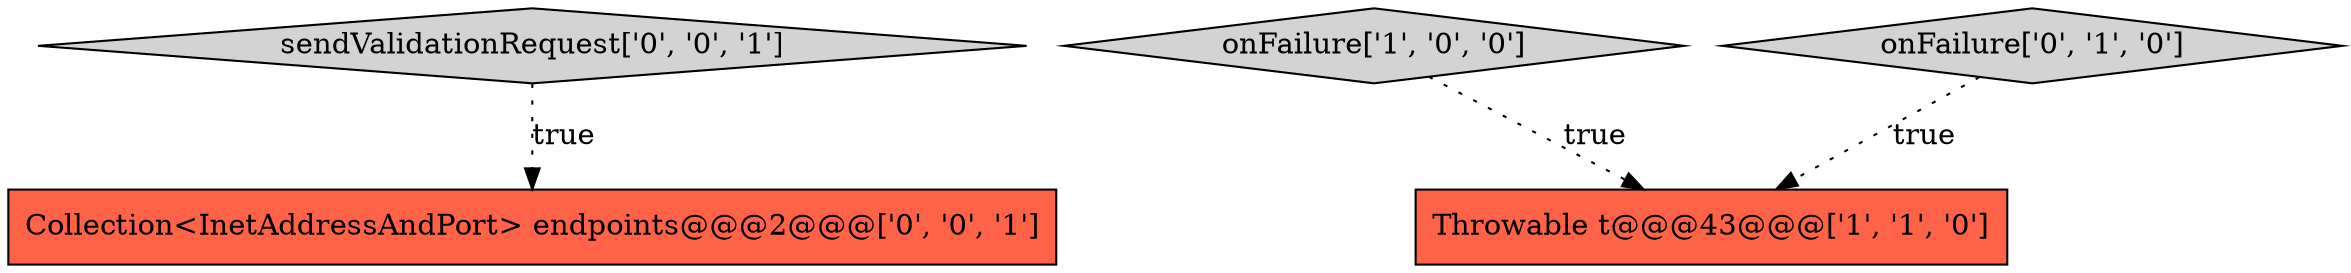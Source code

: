 digraph {
4 [style = filled, label = "sendValidationRequest['0', '0', '1']", fillcolor = lightgray, shape = diamond image = "AAA0AAABBB3BBB"];
1 [style = filled, label = "onFailure['1', '0', '0']", fillcolor = lightgray, shape = diamond image = "AAA0AAABBB1BBB"];
3 [style = filled, label = "Collection<InetAddressAndPort> endpoints@@@2@@@['0', '0', '1']", fillcolor = tomato, shape = box image = "AAA0AAABBB3BBB"];
2 [style = filled, label = "onFailure['0', '1', '0']", fillcolor = lightgray, shape = diamond image = "AAA0AAABBB2BBB"];
0 [style = filled, label = "Throwable t@@@43@@@['1', '1', '0']", fillcolor = tomato, shape = box image = "AAA0AAABBB1BBB"];
2->0 [style = dotted, label="true"];
4->3 [style = dotted, label="true"];
1->0 [style = dotted, label="true"];
}
